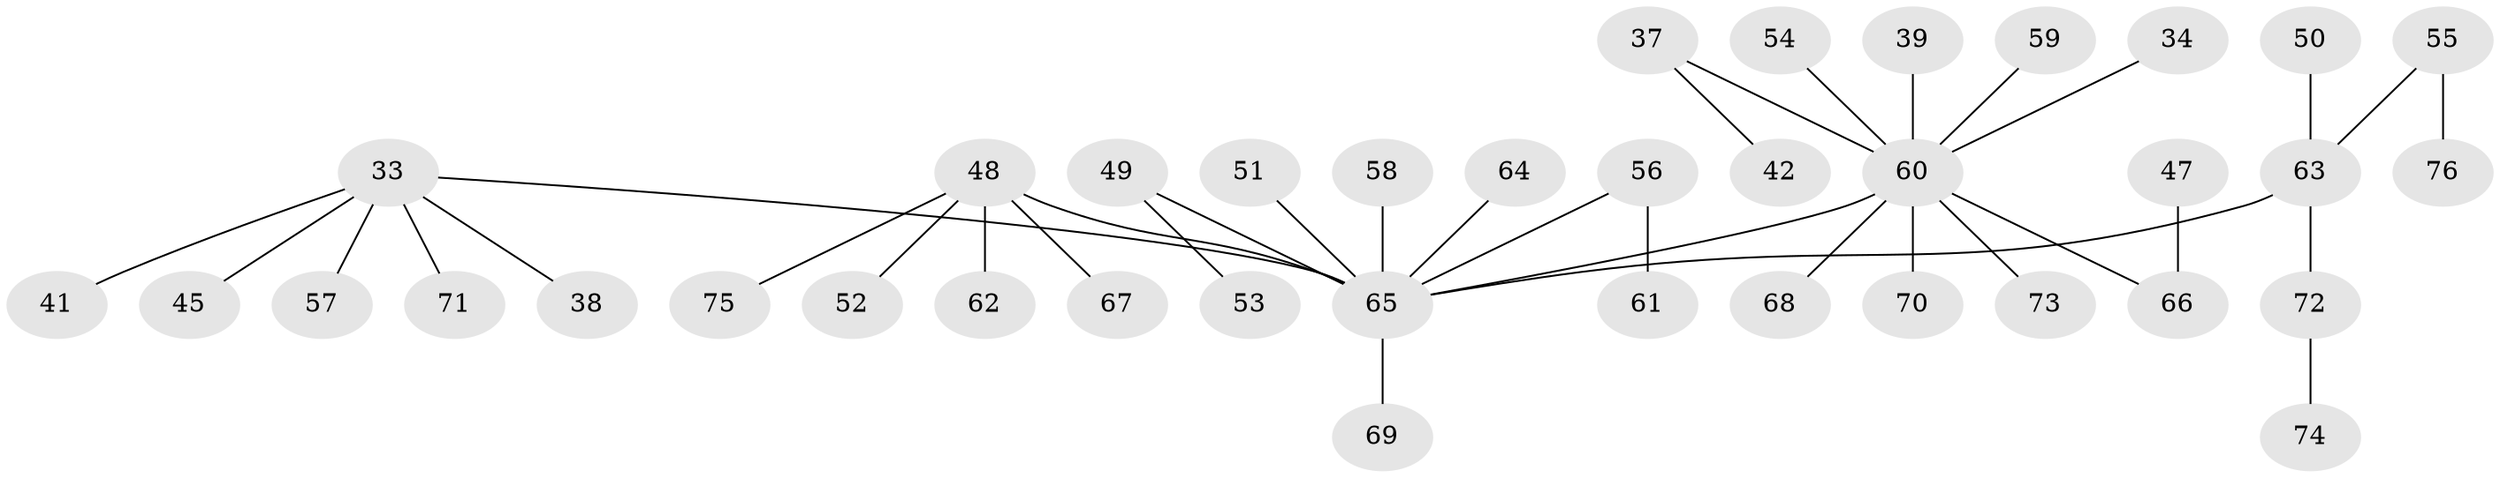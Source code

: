 // original degree distribution, {9: 0.013157894736842105, 6: 0.039473684210526314, 7: 0.013157894736842105, 4: 0.02631578947368421, 2: 0.3026315789473684, 3: 0.05263157894736842, 5: 0.02631578947368421, 1: 0.5263157894736842}
// Generated by graph-tools (version 1.1) at 2025/55/03/04/25 21:55:36]
// undirected, 38 vertices, 37 edges
graph export_dot {
graph [start="1"]
  node [color=gray90,style=filled];
  33 [super="+21+14+23+25+28"];
  34;
  37;
  38;
  39;
  41;
  42;
  45;
  47;
  48 [super="+31+35"];
  49;
  50;
  51;
  52;
  53;
  54;
  55;
  56;
  57;
  58;
  59;
  60 [super="+16+8+20+46+32+36+30"];
  61;
  62;
  63 [super="+43+19+27"];
  64 [super="+26+29"];
  65 [super="+2+22+40"];
  66 [super="+44"];
  67;
  68;
  69;
  70;
  71;
  72;
  73;
  74;
  75;
  76;
  33 -- 38;
  33 -- 57;
  33 -- 65;
  33 -- 71;
  33 -- 41;
  33 -- 45;
  34 -- 60;
  37 -- 42;
  37 -- 60;
  39 -- 60;
  47 -- 66;
  48 -- 75;
  48 -- 65;
  48 -- 52;
  48 -- 62;
  48 -- 67;
  49 -- 53;
  49 -- 65;
  50 -- 63;
  51 -- 65;
  54 -- 60;
  55 -- 76;
  55 -- 63;
  56 -- 61;
  56 -- 65;
  58 -- 65;
  59 -- 60;
  60 -- 68;
  60 -- 65;
  60 -- 73;
  60 -- 66;
  60 -- 70;
  63 -- 72;
  63 -- 65;
  64 -- 65;
  65 -- 69;
  72 -- 74;
}
